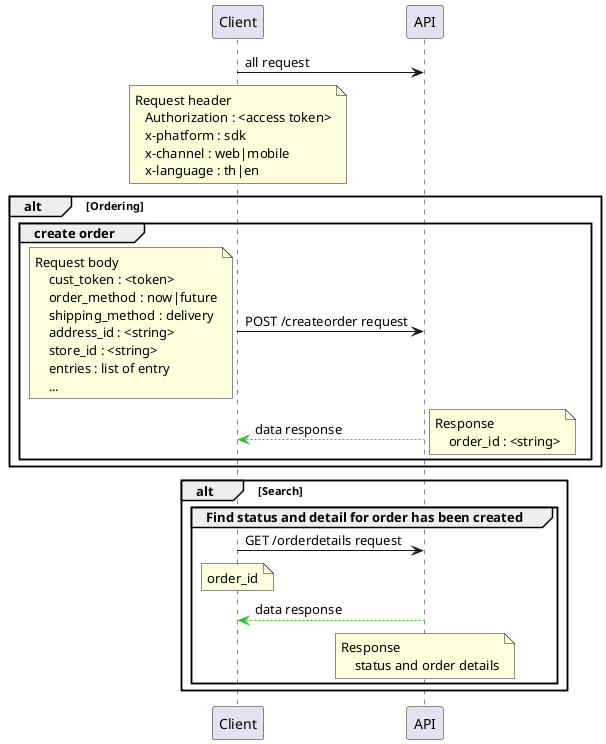 @startuml
Client -> API: all request
note over Client 
 Request header
    Authorization : <access token>
    x-phatform : sdk
    x-channel : web|mobile
    x-language : th|en
end note

alt Ordering
    group create order
    Client -> API: POST /createorder request
    note left 
    Request body
        cust_token : <token>
        order_method : now|future
        shipping_method : delivery
        address_id : <string>
        store_id : <string>
        entries : list of entry
        ...
    end note

    API -[#33BB33]-> Client: data response
    note right 
    Response
        order_id : <string>
    end note
    end
end

alt Search
    group Find status and detail for order has been created
        Client -> API: GET /orderdetails request
        note over Client: order_id

        API -[#33BB33]-> Client: data response
        note over API 
        Response
            status and order details
        end note
    end
end
@enduml